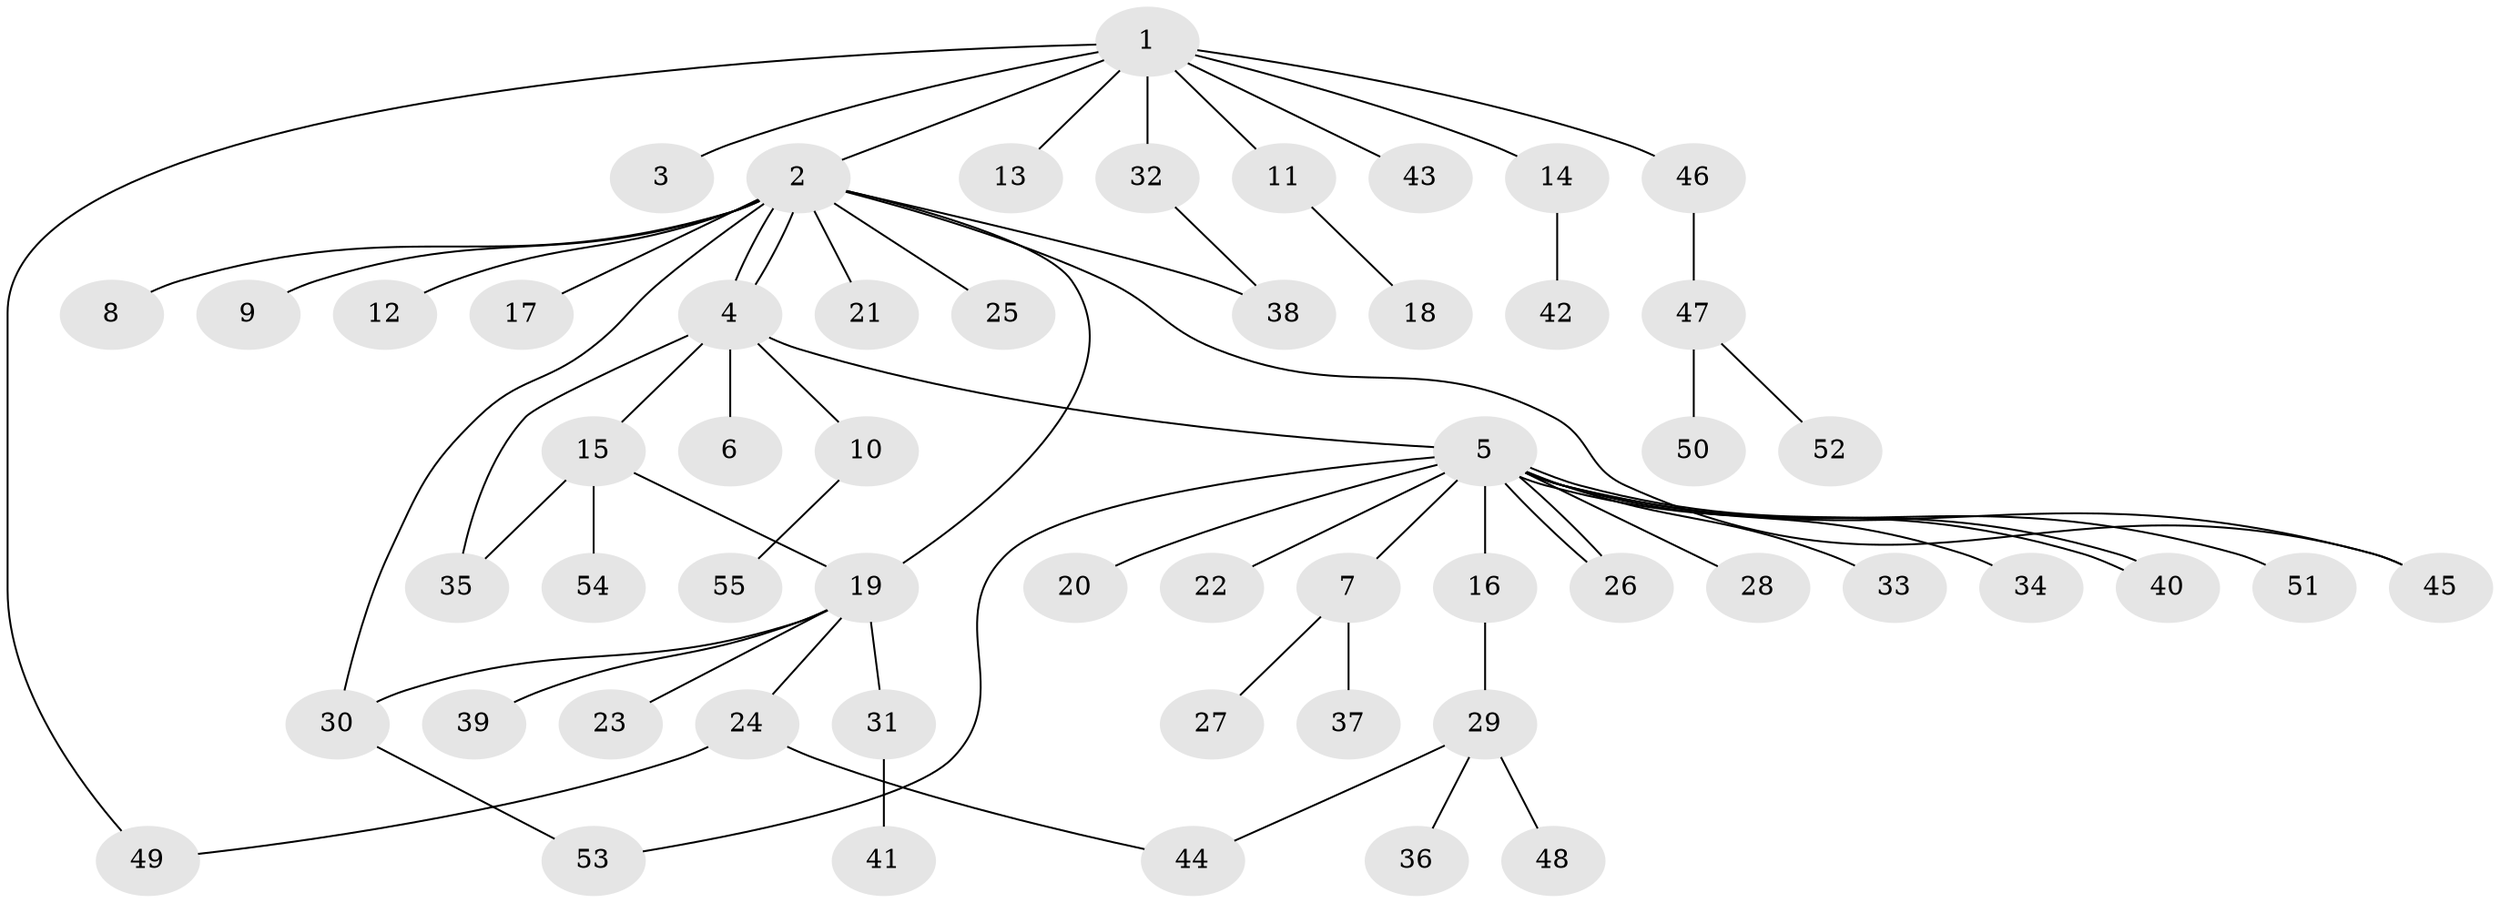 // Generated by graph-tools (version 1.1) at 2025/35/03/09/25 02:35:37]
// undirected, 55 vertices, 65 edges
graph export_dot {
graph [start="1"]
  node [color=gray90,style=filled];
  1;
  2;
  3;
  4;
  5;
  6;
  7;
  8;
  9;
  10;
  11;
  12;
  13;
  14;
  15;
  16;
  17;
  18;
  19;
  20;
  21;
  22;
  23;
  24;
  25;
  26;
  27;
  28;
  29;
  30;
  31;
  32;
  33;
  34;
  35;
  36;
  37;
  38;
  39;
  40;
  41;
  42;
  43;
  44;
  45;
  46;
  47;
  48;
  49;
  50;
  51;
  52;
  53;
  54;
  55;
  1 -- 2;
  1 -- 3;
  1 -- 11;
  1 -- 13;
  1 -- 14;
  1 -- 32;
  1 -- 43;
  1 -- 46;
  1 -- 49;
  2 -- 4;
  2 -- 4;
  2 -- 8;
  2 -- 9;
  2 -- 12;
  2 -- 17;
  2 -- 19;
  2 -- 21;
  2 -- 25;
  2 -- 30;
  2 -- 38;
  2 -- 45;
  4 -- 5;
  4 -- 6;
  4 -- 10;
  4 -- 15;
  4 -- 35;
  5 -- 7;
  5 -- 16;
  5 -- 20;
  5 -- 22;
  5 -- 26;
  5 -- 26;
  5 -- 28;
  5 -- 33;
  5 -- 34;
  5 -- 40;
  5 -- 40;
  5 -- 45;
  5 -- 51;
  5 -- 53;
  7 -- 27;
  7 -- 37;
  10 -- 55;
  11 -- 18;
  14 -- 42;
  15 -- 19;
  15 -- 35;
  15 -- 54;
  16 -- 29;
  19 -- 23;
  19 -- 24;
  19 -- 30;
  19 -- 31;
  19 -- 39;
  24 -- 44;
  24 -- 49;
  29 -- 36;
  29 -- 44;
  29 -- 48;
  30 -- 53;
  31 -- 41;
  32 -- 38;
  46 -- 47;
  47 -- 50;
  47 -- 52;
}
